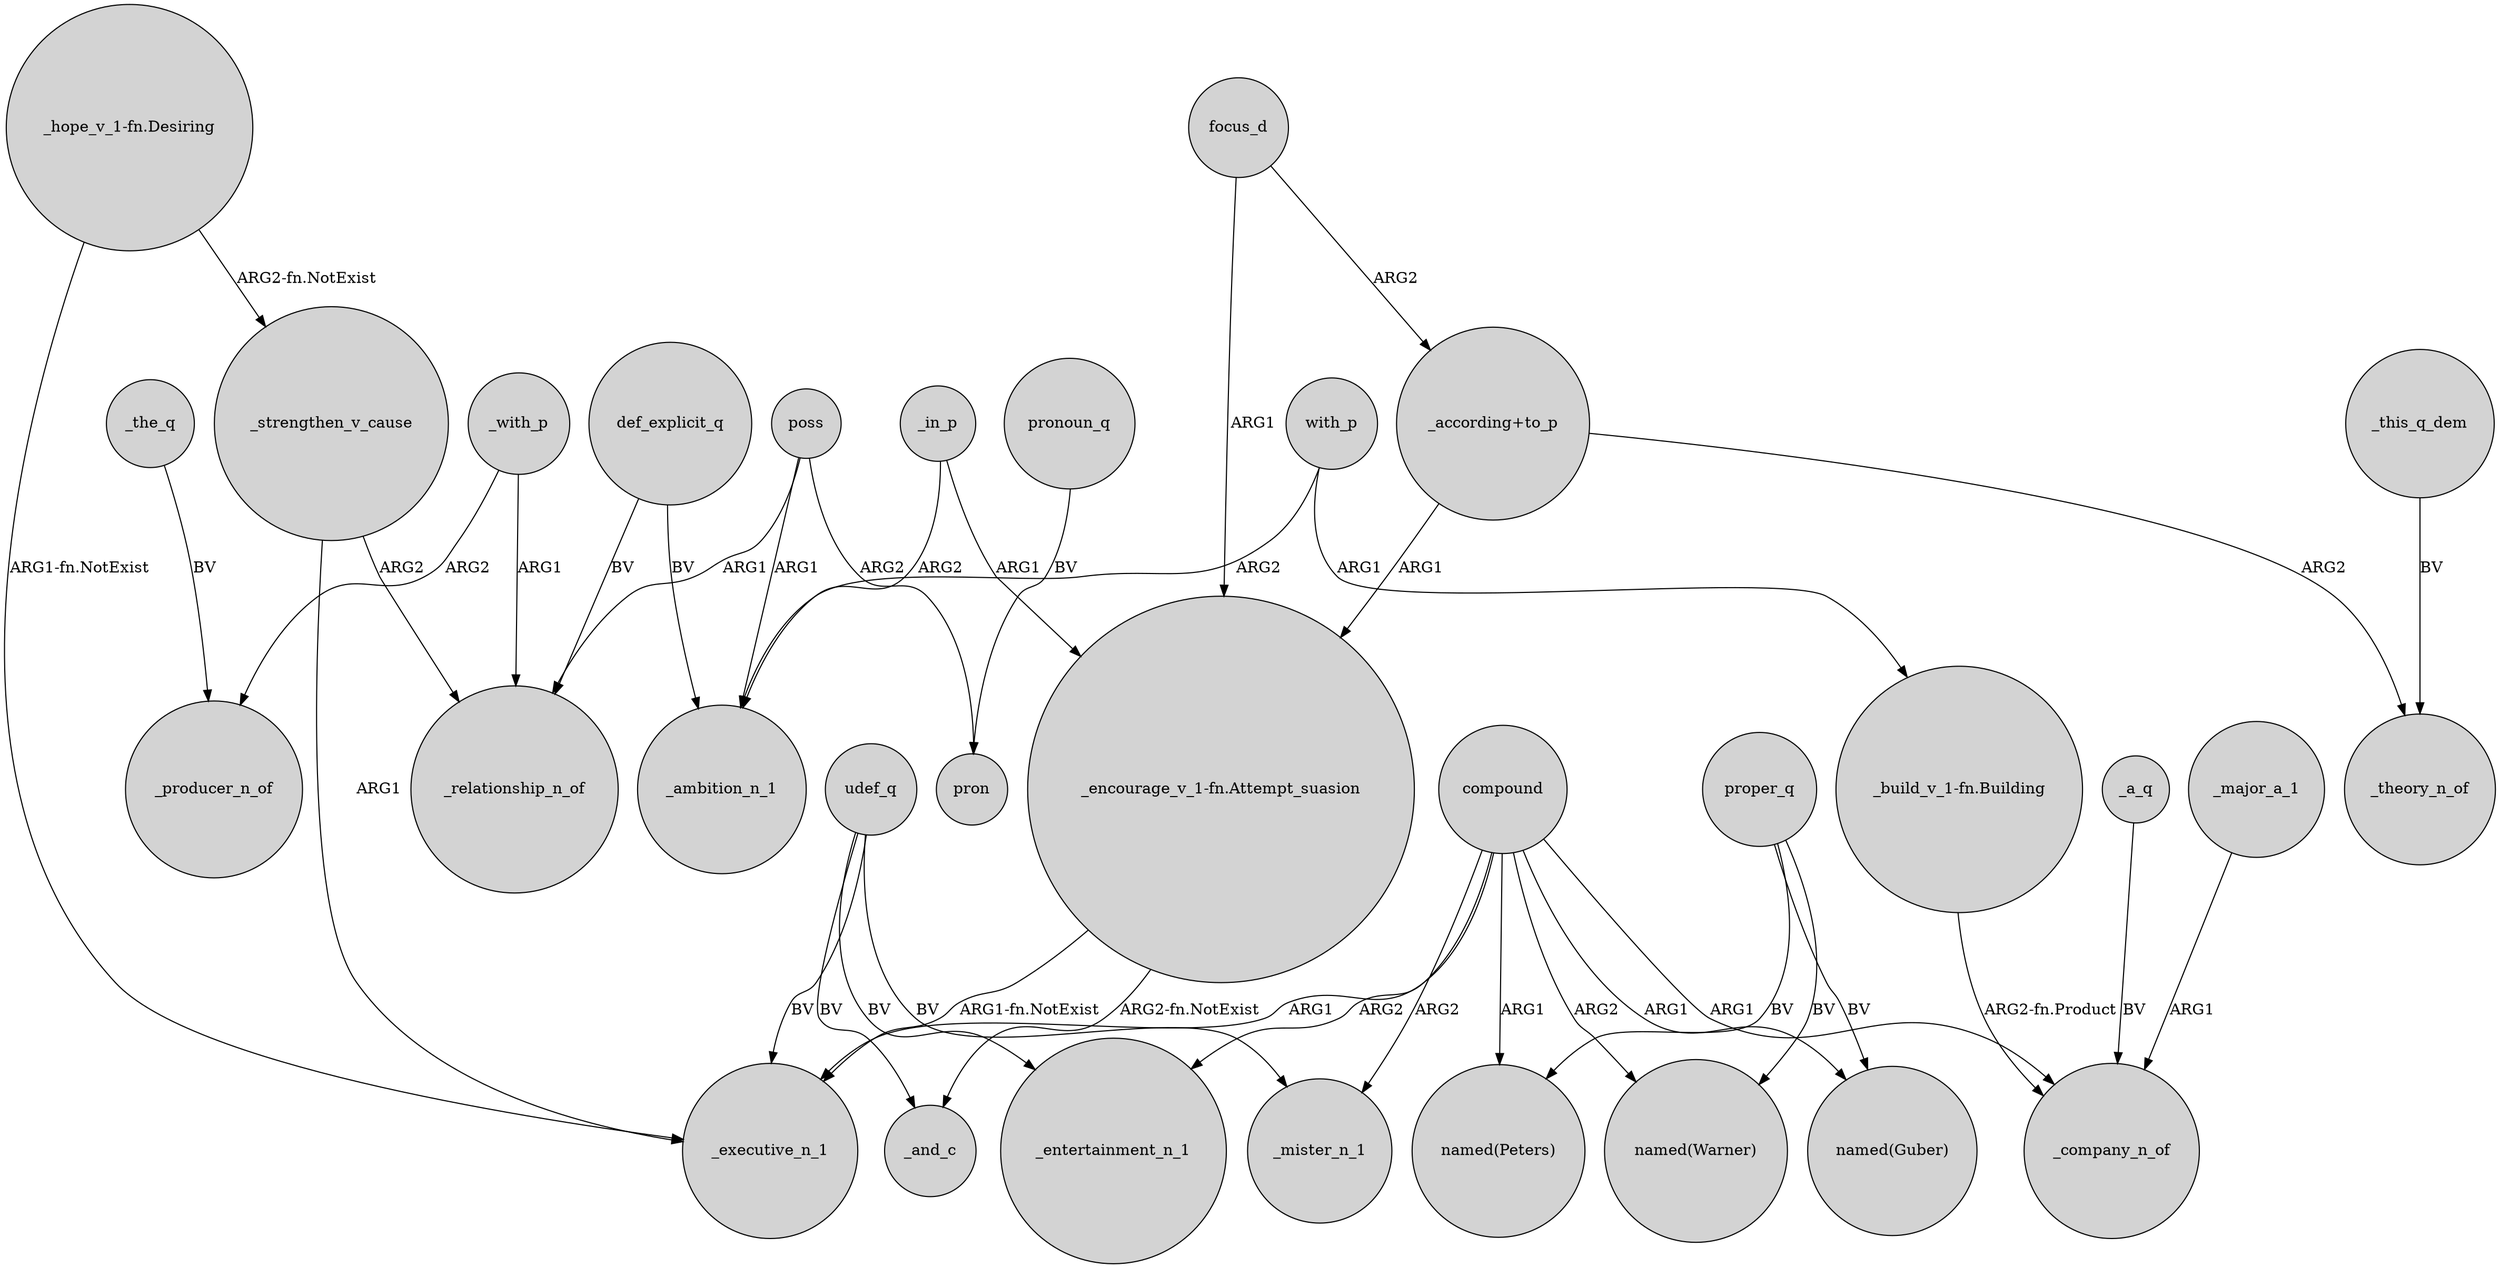 digraph {
	node [shape=circle style=filled]
	_the_q -> _producer_n_of [label=BV]
	"_hope_v_1-fn.Desiring" -> _strengthen_v_cause [label="ARG2-fn.NotExist"]
	poss -> pron [label=ARG2]
	udef_q -> _executive_n_1 [label=BV]
	with_p -> "_build_v_1-fn.Building" [label=ARG1]
	proper_q -> "named(Peters)" [label=BV]
	_in_p -> "_encourage_v_1-fn.Attempt_suasion" [label=ARG1]
	compound -> _mister_n_1 [label=ARG2]
	compound -> _executive_n_1 [label=ARG1]
	_with_p -> _producer_n_of [label=ARG2]
	udef_q -> _mister_n_1 [label=BV]
	with_p -> _ambition_n_1 [label=ARG2]
	compound -> "named(Peters)" [label=ARG1]
	udef_q -> _entertainment_n_1 [label=BV]
	"_according+to_p" -> "_encourage_v_1-fn.Attempt_suasion" [label=ARG1]
	focus_d -> "_encourage_v_1-fn.Attempt_suasion" [label=ARG1]
	_strengthen_v_cause -> _relationship_n_of [label=ARG2]
	_this_q_dem -> _theory_n_of [label=BV]
	compound -> _company_n_of [label=ARG1]
	pronoun_q -> pron [label=BV]
	compound -> "named(Guber)" [label=ARG1]
	compound -> _entertainment_n_1 [label=ARG2]
	_with_p -> _relationship_n_of [label=ARG1]
	"_encourage_v_1-fn.Attempt_suasion" -> _and_c [label="ARG2-fn.NotExist"]
	proper_q -> "named(Guber)" [label=BV]
	focus_d -> "_according+to_p" [label=ARG2]
	"_build_v_1-fn.Building" -> _company_n_of [label="ARG2-fn.Product"]
	_a_q -> _company_n_of [label=BV]
	poss -> _relationship_n_of [label=ARG1]
	"_hope_v_1-fn.Desiring" -> _executive_n_1 [label="ARG1-fn.NotExist"]
	_in_p -> _ambition_n_1 [label=ARG2]
	"_according+to_p" -> _theory_n_of [label=ARG2]
	def_explicit_q -> _ambition_n_1 [label=BV]
	proper_q -> "named(Warner)" [label=BV]
	def_explicit_q -> _relationship_n_of [label=BV]
	_major_a_1 -> _company_n_of [label=ARG1]
	_strengthen_v_cause -> _executive_n_1 [label=ARG1]
	poss -> _ambition_n_1 [label=ARG1]
	"_encourage_v_1-fn.Attempt_suasion" -> _executive_n_1 [label="ARG1-fn.NotExist"]
	udef_q -> _and_c [label=BV]
	compound -> "named(Warner)" [label=ARG2]
}
